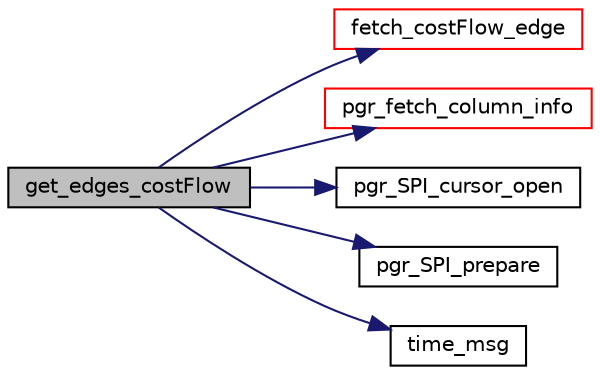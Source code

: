 digraph "get_edges_costFlow"
{
  edge [fontname="Helvetica",fontsize="10",labelfontname="Helvetica",labelfontsize="10"];
  node [fontname="Helvetica",fontsize="10",shape=record];
  rankdir="LR";
  Node1 [label="get_edges_costFlow",height=0.2,width=0.4,color="black", fillcolor="grey75", style="filled", fontcolor="black"];
  Node1 -> Node2 [color="midnightblue",fontsize="10",style="solid",fontname="Helvetica"];
  Node2 [label="fetch_costFlow_edge",height=0.2,width=0.4,color="red", fillcolor="white", style="filled",URL="$edges__input_8c.html#a15d335b9a7c1c8ed4a228a84cce10729"];
  Node1 -> Node3 [color="midnightblue",fontsize="10",style="solid",fontname="Helvetica"];
  Node3 [label="pgr_fetch_column_info",height=0.2,width=0.4,color="red", fillcolor="white", style="filled",URL="$get__check__data_8c.html#ae6967f852e7bc95d5d5131b06131de46",tooltip="Function tells expected type of each column and then check the correspondence type of each column..."];
  Node1 -> Node4 [color="midnightblue",fontsize="10",style="solid",fontname="Helvetica"];
  Node4 [label="pgr_SPI_cursor_open",height=0.2,width=0.4,color="black", fillcolor="white", style="filled",URL="$postgres__connection_8c.html#a85cec439f5e567ec736a2a77a0533d9d"];
  Node1 -> Node5 [color="midnightblue",fontsize="10",style="solid",fontname="Helvetica"];
  Node5 [label="pgr_SPI_prepare",height=0.2,width=0.4,color="black", fillcolor="white", style="filled",URL="$postgres__connection_8c.html#aeb63bcfc2ca89c02b30317112bae5f12"];
  Node1 -> Node6 [color="midnightblue",fontsize="10",style="solid",fontname="Helvetica"];
  Node6 [label="time_msg",height=0.2,width=0.4,color="black", fillcolor="white", style="filled",URL="$time__msg_8c.html#a989d9723eb6d9be4cbf1214136286dbe"];
}
